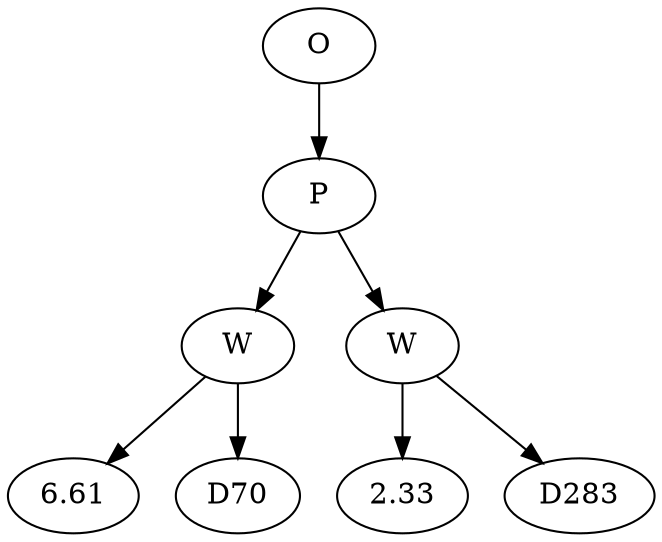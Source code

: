 // Tree
digraph {
	18276706 [label=O]
	18276707 [label=P]
	18276706 -> 18276707
	18276708 [label=W]
	18276707 -> 18276708
	18276709 [label=6.61]
	18276708 -> 18276709
	18276710 [label=D70]
	18276708 -> 18276710
	18276711 [label=W]
	18276707 -> 18276711
	18276712 [label=2.33]
	18276711 -> 18276712
	18276713 [label=D283]
	18276711 -> 18276713
}
